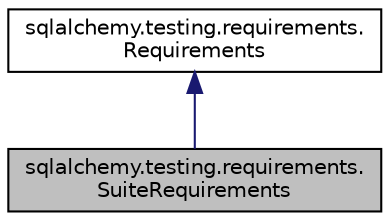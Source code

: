 digraph "sqlalchemy.testing.requirements.SuiteRequirements"
{
 // LATEX_PDF_SIZE
  edge [fontname="Helvetica",fontsize="10",labelfontname="Helvetica",labelfontsize="10"];
  node [fontname="Helvetica",fontsize="10",shape=record];
  Node1 [label="sqlalchemy.testing.requirements.\lSuiteRequirements",height=0.2,width=0.4,color="black", fillcolor="grey75", style="filled", fontcolor="black",tooltip=" "];
  Node2 -> Node1 [dir="back",color="midnightblue",fontsize="10",style="solid",fontname="Helvetica"];
  Node2 [label="sqlalchemy.testing.requirements.\lRequirements",height=0.2,width=0.4,color="black", fillcolor="white", style="filled",URL="$classsqlalchemy_1_1testing_1_1requirements_1_1Requirements.html",tooltip=" "];
}
